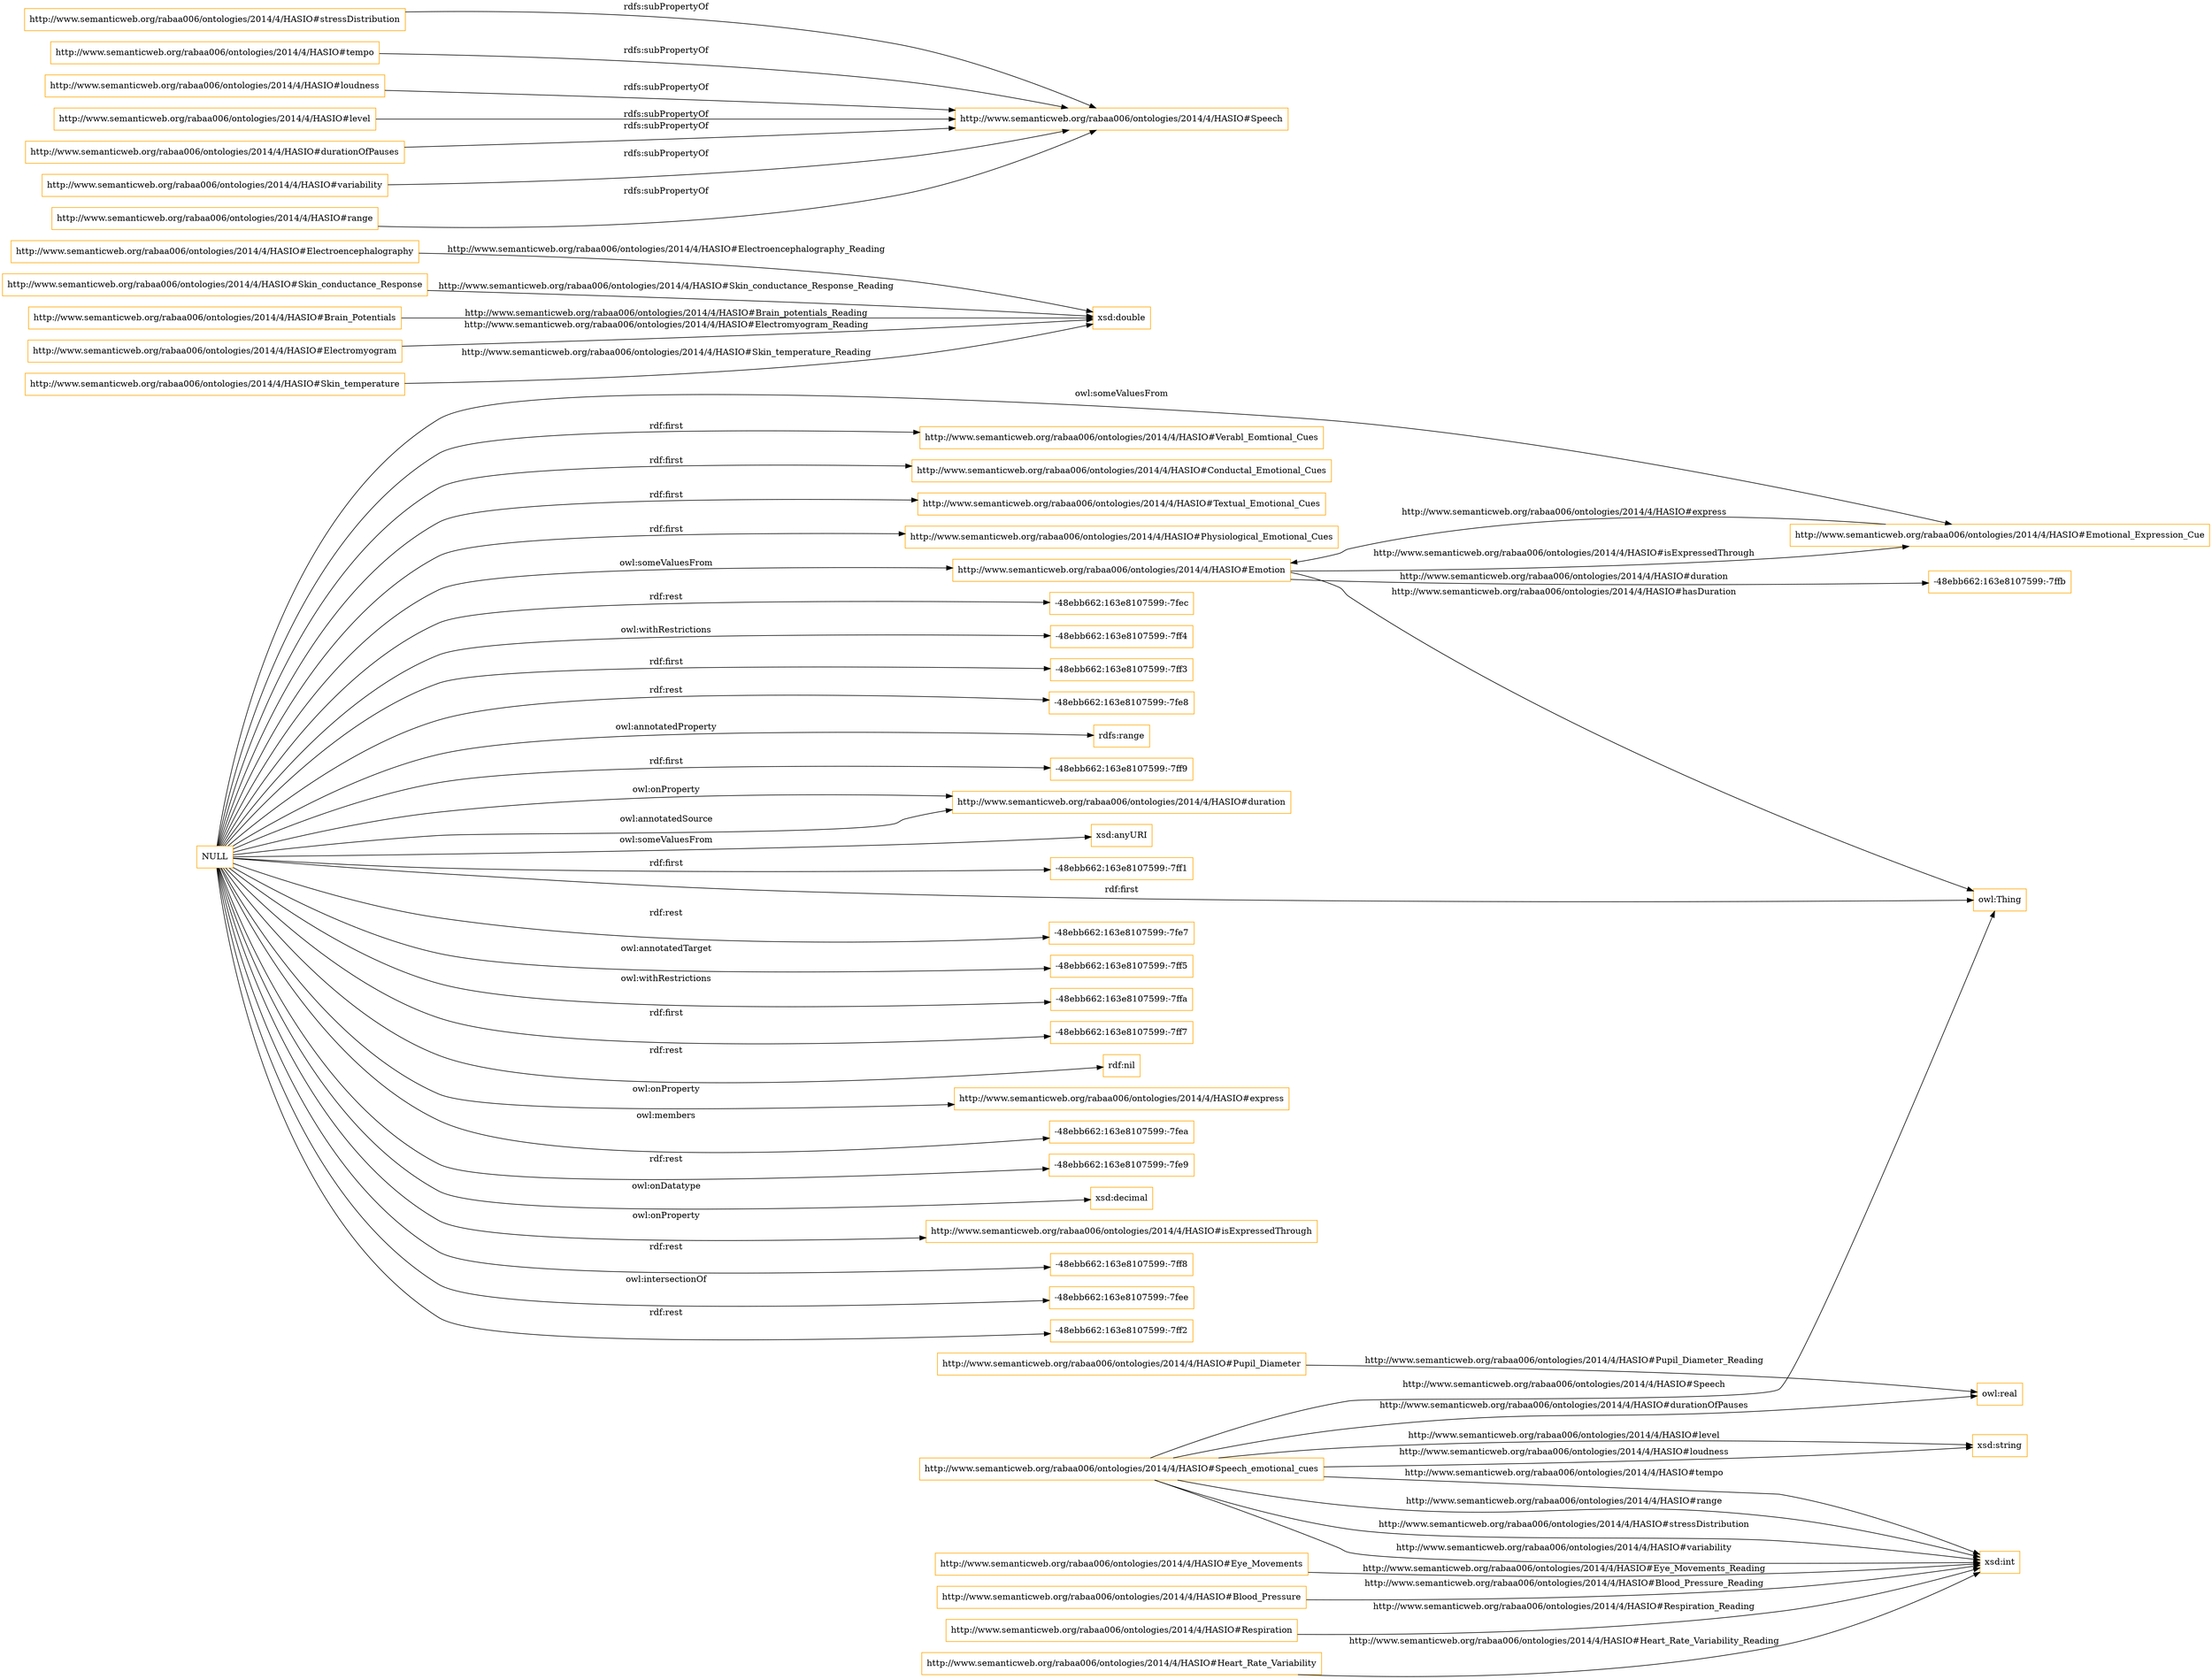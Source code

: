 digraph ar2dtool_diagram { 
rankdir=LR;
size="1501"
node [shape = rectangle, color="orange"]; "http://www.semanticweb.org/rabaa006/ontologies/2014/4/HASIO#Emotion" "http://www.semanticweb.org/rabaa006/ontologies/2014/4/HASIO#Verabl_Eomtional_Cues" "http://www.semanticweb.org/rabaa006/ontologies/2014/4/HASIO#Electroencephalography" "http://www.semanticweb.org/rabaa006/ontologies/2014/4/HASIO#Conductal_Emotional_Cues" "http://www.semanticweb.org/rabaa006/ontologies/2014/4/HASIO#Pupil_Diameter" "http://www.semanticweb.org/rabaa006/ontologies/2014/4/HASIO#Heart_Rate_Variability" "http://www.semanticweb.org/rabaa006/ontologies/2014/4/HASIO#Eye_Movements" "http://www.semanticweb.org/rabaa006/ontologies/2014/4/HASIO#Skin_conductance_Response" "http://www.semanticweb.org/rabaa006/ontologies/2014/4/HASIO#Textual_Emotional_Cues" "http://www.semanticweb.org/rabaa006/ontologies/2014/4/HASIO#Speech_emotional_cues" "http://www.semanticweb.org/rabaa006/ontologies/2014/4/HASIO#Physiological_Emotional_Cues" "http://www.semanticweb.org/rabaa006/ontologies/2014/4/HASIO#Brain_Potentials" "http://www.semanticweb.org/rabaa006/ontologies/2014/4/HASIO#Blood_Pressure" "http://www.semanticweb.org/rabaa006/ontologies/2014/4/HASIO#Emotional_Expression_Cue" "http://www.semanticweb.org/rabaa006/ontologies/2014/4/HASIO#Electromyogram" "http://www.semanticweb.org/rabaa006/ontologies/2014/4/HASIO#Respiration" "http://www.semanticweb.org/rabaa006/ontologies/2014/4/HASIO#Skin_temperature" ; /*classes style*/
	"NULL" -> "-48ebb662:163e8107599:-7fec" [ label = "rdf:rest" ];
	"NULL" -> "-48ebb662:163e8107599:-7ff4" [ label = "owl:withRestrictions" ];
	"NULL" -> "-48ebb662:163e8107599:-7ff3" [ label = "rdf:first" ];
	"NULL" -> "-48ebb662:163e8107599:-7fe8" [ label = "rdf:rest" ];
	"NULL" -> "http://www.semanticweb.org/rabaa006/ontologies/2014/4/HASIO#Physiological_Emotional_Cues" [ label = "rdf:first" ];
	"NULL" -> "rdfs:range" [ label = "owl:annotatedProperty" ];
	"NULL" -> "-48ebb662:163e8107599:-7ff9" [ label = "rdf:first" ];
	"NULL" -> "http://www.semanticweb.org/rabaa006/ontologies/2014/4/HASIO#duration" [ label = "owl:onProperty" ];
	"NULL" -> "xsd:anyURI" [ label = "owl:someValuesFrom" ];
	"NULL" -> "http://www.semanticweb.org/rabaa006/ontologies/2014/4/HASIO#duration" [ label = "owl:annotatedSource" ];
	"NULL" -> "-48ebb662:163e8107599:-7ff1" [ label = "rdf:first" ];
	"NULL" -> "owl:Thing" [ label = "rdf:first" ];
	"NULL" -> "http://www.semanticweb.org/rabaa006/ontologies/2014/4/HASIO#Conductal_Emotional_Cues" [ label = "rdf:first" ];
	"NULL" -> "-48ebb662:163e8107599:-7fe7" [ label = "rdf:rest" ];
	"NULL" -> "-48ebb662:163e8107599:-7ff5" [ label = "owl:annotatedTarget" ];
	"NULL" -> "-48ebb662:163e8107599:-7ffa" [ label = "owl:withRestrictions" ];
	"NULL" -> "-48ebb662:163e8107599:-7ff7" [ label = "rdf:first" ];
	"NULL" -> "rdf:nil" [ label = "rdf:rest" ];
	"NULL" -> "http://www.semanticweb.org/rabaa006/ontologies/2014/4/HASIO#express" [ label = "owl:onProperty" ];
	"NULL" -> "http://www.semanticweb.org/rabaa006/ontologies/2014/4/HASIO#Emotional_Expression_Cue" [ label = "owl:someValuesFrom" ];
	"NULL" -> "-48ebb662:163e8107599:-7fea" [ label = "owl:members" ];
	"NULL" -> "http://www.semanticweb.org/rabaa006/ontologies/2014/4/HASIO#Textual_Emotional_Cues" [ label = "rdf:first" ];
	"NULL" -> "-48ebb662:163e8107599:-7fe9" [ label = "rdf:rest" ];
	"NULL" -> "xsd:decimal" [ label = "owl:onDatatype" ];
	"NULL" -> "http://www.semanticweb.org/rabaa006/ontologies/2014/4/HASIO#Verabl_Eomtional_Cues" [ label = "rdf:first" ];
	"NULL" -> "http://www.semanticweb.org/rabaa006/ontologies/2014/4/HASIO#isExpressedThrough" [ label = "owl:onProperty" ];
	"NULL" -> "-48ebb662:163e8107599:-7ff8" [ label = "rdf:rest" ];
	"NULL" -> "http://www.semanticweb.org/rabaa006/ontologies/2014/4/HASIO#Emotion" [ label = "owl:someValuesFrom" ];
	"NULL" -> "-48ebb662:163e8107599:-7fee" [ label = "owl:intersectionOf" ];
	"NULL" -> "-48ebb662:163e8107599:-7ff2" [ label = "rdf:rest" ];
	"http://www.semanticweb.org/rabaa006/ontologies/2014/4/HASIO#stressDistribution" -> "http://www.semanticweb.org/rabaa006/ontologies/2014/4/HASIO#Speech" [ label = "rdfs:subPropertyOf" ];
	"http://www.semanticweb.org/rabaa006/ontologies/2014/4/HASIO#tempo" -> "http://www.semanticweb.org/rabaa006/ontologies/2014/4/HASIO#Speech" [ label = "rdfs:subPropertyOf" ];
	"http://www.semanticweb.org/rabaa006/ontologies/2014/4/HASIO#loudness" -> "http://www.semanticweb.org/rabaa006/ontologies/2014/4/HASIO#Speech" [ label = "rdfs:subPropertyOf" ];
	"http://www.semanticweb.org/rabaa006/ontologies/2014/4/HASIO#level" -> "http://www.semanticweb.org/rabaa006/ontologies/2014/4/HASIO#Speech" [ label = "rdfs:subPropertyOf" ];
	"http://www.semanticweb.org/rabaa006/ontologies/2014/4/HASIO#durationOfPauses" -> "http://www.semanticweb.org/rabaa006/ontologies/2014/4/HASIO#Speech" [ label = "rdfs:subPropertyOf" ];
	"http://www.semanticweb.org/rabaa006/ontologies/2014/4/HASIO#variability" -> "http://www.semanticweb.org/rabaa006/ontologies/2014/4/HASIO#Speech" [ label = "rdfs:subPropertyOf" ];
	"http://www.semanticweb.org/rabaa006/ontologies/2014/4/HASIO#range" -> "http://www.semanticweb.org/rabaa006/ontologies/2014/4/HASIO#Speech" [ label = "rdfs:subPropertyOf" ];
	"http://www.semanticweb.org/rabaa006/ontologies/2014/4/HASIO#Speech_emotional_cues" -> "owl:real" [ label = "http://www.semanticweb.org/rabaa006/ontologies/2014/4/HASIO#durationOfPauses" ];
	"http://www.semanticweb.org/rabaa006/ontologies/2014/4/HASIO#Heart_Rate_Variability" -> "xsd:int" [ label = "http://www.semanticweb.org/rabaa006/ontologies/2014/4/HASIO#Heart_Rate_Variability_Reading" ];
	"http://www.semanticweb.org/rabaa006/ontologies/2014/4/HASIO#Speech_emotional_cues" -> "xsd:int" [ label = "http://www.semanticweb.org/rabaa006/ontologies/2014/4/HASIO#tempo" ];
	"http://www.semanticweb.org/rabaa006/ontologies/2014/4/HASIO#Speech_emotional_cues" -> "xsd:int" [ label = "http://www.semanticweb.org/rabaa006/ontologies/2014/4/HASIO#range" ];
	"http://www.semanticweb.org/rabaa006/ontologies/2014/4/HASIO#Eye_Movements" -> "xsd:int" [ label = "http://www.semanticweb.org/rabaa006/ontologies/2014/4/HASIO#Eye_Movements_Reading" ];
	"http://www.semanticweb.org/rabaa006/ontologies/2014/4/HASIO#Speech_emotional_cues" -> "xsd:int" [ label = "http://www.semanticweb.org/rabaa006/ontologies/2014/4/HASIO#stressDistribution" ];
	"http://www.semanticweb.org/rabaa006/ontologies/2014/4/HASIO#Emotion" -> "-48ebb662:163e8107599:-7ffb" [ label = "http://www.semanticweb.org/rabaa006/ontologies/2014/4/HASIO#duration" ];
	"http://www.semanticweb.org/rabaa006/ontologies/2014/4/HASIO#Speech_emotional_cues" -> "xsd:string" [ label = "http://www.semanticweb.org/rabaa006/ontologies/2014/4/HASIO#loudness" ];
	"http://www.semanticweb.org/rabaa006/ontologies/2014/4/HASIO#Speech_emotional_cues" -> "xsd:string" [ label = "http://www.semanticweb.org/rabaa006/ontologies/2014/4/HASIO#level" ];
	"http://www.semanticweb.org/rabaa006/ontologies/2014/4/HASIO#Emotion" -> "http://www.semanticweb.org/rabaa006/ontologies/2014/4/HASIO#Emotional_Expression_Cue" [ label = "http://www.semanticweb.org/rabaa006/ontologies/2014/4/HASIO#isExpressedThrough" ];
	"http://www.semanticweb.org/rabaa006/ontologies/2014/4/HASIO#Respiration" -> "xsd:int" [ label = "http://www.semanticweb.org/rabaa006/ontologies/2014/4/HASIO#Respiration_Reading" ];
	"http://www.semanticweb.org/rabaa006/ontologies/2014/4/HASIO#Speech_emotional_cues" -> "owl:Thing" [ label = "http://www.semanticweb.org/rabaa006/ontologies/2014/4/HASIO#Speech" ];
	"http://www.semanticweb.org/rabaa006/ontologies/2014/4/HASIO#Electromyogram" -> "xsd:double" [ label = "http://www.semanticweb.org/rabaa006/ontologies/2014/4/HASIO#Electromyogram_Reading" ];
	"http://www.semanticweb.org/rabaa006/ontologies/2014/4/HASIO#Blood_Pressure" -> "xsd:int" [ label = "http://www.semanticweb.org/rabaa006/ontologies/2014/4/HASIO#Blood_Pressure_Reading" ];
	"http://www.semanticweb.org/rabaa006/ontologies/2014/4/HASIO#Brain_Potentials" -> "xsd:double" [ label = "http://www.semanticweb.org/rabaa006/ontologies/2014/4/HASIO#Brain_potentials_Reading" ];
	"http://www.semanticweb.org/rabaa006/ontologies/2014/4/HASIO#Pupil_Diameter" -> "owl:real" [ label = "http://www.semanticweb.org/rabaa006/ontologies/2014/4/HASIO#Pupil_Diameter_Reading" ];
	"http://www.semanticweb.org/rabaa006/ontologies/2014/4/HASIO#Electroencephalography" -> "xsd:double" [ label = "http://www.semanticweb.org/rabaa006/ontologies/2014/4/HASIO#Electroencephalography_Reading" ];
	"http://www.semanticweb.org/rabaa006/ontologies/2014/4/HASIO#Emotional_Expression_Cue" -> "http://www.semanticweb.org/rabaa006/ontologies/2014/4/HASIO#Emotion" [ label = "http://www.semanticweb.org/rabaa006/ontologies/2014/4/HASIO#express" ];
	"http://www.semanticweb.org/rabaa006/ontologies/2014/4/HASIO#Speech_emotional_cues" -> "xsd:int" [ label = "http://www.semanticweb.org/rabaa006/ontologies/2014/4/HASIO#variability" ];
	"http://www.semanticweb.org/rabaa006/ontologies/2014/4/HASIO#Skin_conductance_Response" -> "xsd:double" [ label = "http://www.semanticweb.org/rabaa006/ontologies/2014/4/HASIO#Skin_conductance_Response_Reading" ];
	"http://www.semanticweb.org/rabaa006/ontologies/2014/4/HASIO#Emotion" -> "owl:Thing" [ label = "http://www.semanticweb.org/rabaa006/ontologies/2014/4/HASIO#hasDuration" ];
	"http://www.semanticweb.org/rabaa006/ontologies/2014/4/HASIO#Skin_temperature" -> "xsd:double" [ label = "http://www.semanticweb.org/rabaa006/ontologies/2014/4/HASIO#Skin_temperature_Reading" ];

}
